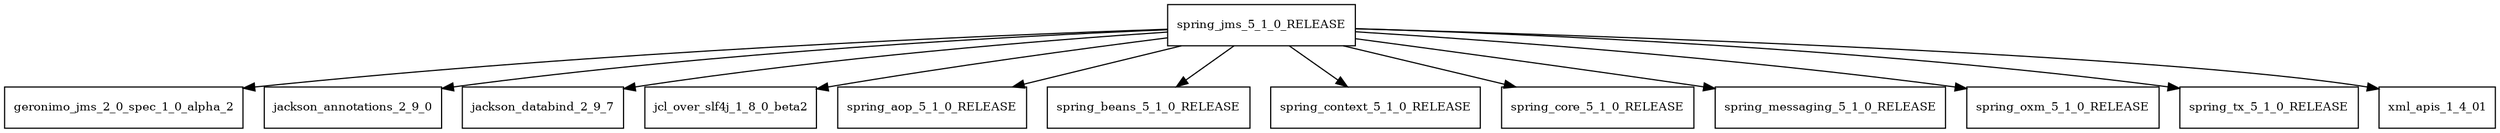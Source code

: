 digraph spring_jms_5_1_0_RELEASE_dependencies {
  node [shape = box, fontsize=10.0];
  spring_jms_5_1_0_RELEASE -> geronimo_jms_2_0_spec_1_0_alpha_2;
  spring_jms_5_1_0_RELEASE -> jackson_annotations_2_9_0;
  spring_jms_5_1_0_RELEASE -> jackson_databind_2_9_7;
  spring_jms_5_1_0_RELEASE -> jcl_over_slf4j_1_8_0_beta2;
  spring_jms_5_1_0_RELEASE -> spring_aop_5_1_0_RELEASE;
  spring_jms_5_1_0_RELEASE -> spring_beans_5_1_0_RELEASE;
  spring_jms_5_1_0_RELEASE -> spring_context_5_1_0_RELEASE;
  spring_jms_5_1_0_RELEASE -> spring_core_5_1_0_RELEASE;
  spring_jms_5_1_0_RELEASE -> spring_messaging_5_1_0_RELEASE;
  spring_jms_5_1_0_RELEASE -> spring_oxm_5_1_0_RELEASE;
  spring_jms_5_1_0_RELEASE -> spring_tx_5_1_0_RELEASE;
  spring_jms_5_1_0_RELEASE -> xml_apis_1_4_01;
}
